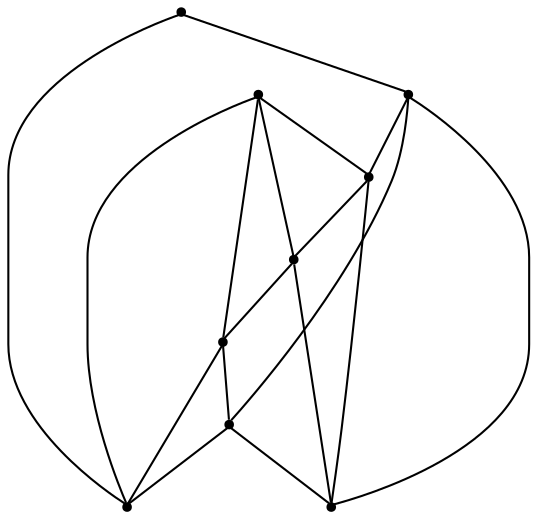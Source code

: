 graph {
  node [shape=point,comment="{\"directed\":false,\"doi\":\"10.1007/978-3-319-73915-1_15\",\"figure\":\"4 (4)\"}"]

  v0 [pos="725.4530416726053,377.0425343780723"]
  v1 [pos="692.1143973346069,343.7042986271778"]
  v2 [pos="692.1143973346069,410.3807701289667"]
  v3 [pos="617.1024475741106,452.0535648175847"]
  v4 [pos="658.7757529966085,377.0425343780723"]
  v5 [pos="658.7757529966084,443.7190058798611"]
  v6 [pos="625.4371086586101,410.3807701289667"]
  v7 [pos="692.1143973346069,377.0425343780723"]
  v8 [pos="658.7757529966085,410.3807701289667"]

  v0 -- v5 [id="-1",pos="725.4530416726053,377.0425343780723 751.3821728151909,380.74724557153985 771.7604166232557,401.12107464045465 775.4610081796028,427.0498880044139 780.0658906240319,459.2713022686238 757.6748190421577,489.1215334976492 725.4530416726053,493.7263595062027 693.2312643030529,498.32705231826156 663.3806354410376,475.940420144071 658.7757529966084,443.7190058798611"]
  v6 -- v8 [id="-2",pos="625.4371086586101,410.3807701289667 658.7757529966085,410.3807701289667 658.7757529966085,410.3807701289667 658.7757529966085,410.3807701289667"]
  v8 -- v2 [id="-3",pos="658.7757529966085,410.3807701289667 692.1143973346069,410.3807701289667 692.1143973346069,410.3807701289667 692.1143973346069,410.3807701289667"]
  v4 -- v7 [id="-4",pos="658.7757529966085,377.0425343780723 692.1143973346069,377.0425343780723 692.1143973346069,377.0425343780723 692.1143973346069,377.0425343780723"]
  v7 -- v0 [id="-5",pos="692.1143973346069,377.0425343780723 725.4530416726053,377.0425343780723 725.4530416726053,377.0425343780723 725.4530416726053,377.0425343780723"]
  v7 -- v2 [id="-6",pos="692.1143973346069,377.0425343780723 692.1143973346069,410.3807701289667 692.1143973346069,410.3807701289667 692.1143973346069,410.3807701289667"]
  v7 -- v1 [id="-7",pos="692.1143973346069,377.0425343780723 692.1143973346069,343.7042986271778 692.1143973346069,343.7042986271778 692.1143973346069,343.7042986271778"]
  v3 -- v1 [id="-8",pos="617.1024475741106,452.0535648175847 575.4291421516126,452.0535648175847 562.9271505248631,414.5480495978285 560.8434852537382,379.1261741125032 558.7598199826134,343.7042986271778 567.094481067113,310.3660628762834 600.4331254051114,293.6969450008362 633.7717697431098,277.02782712538897 692.1143973346069,277.02782712538897 692.1143973346069,343.7042986271778"]
  v6 -- v1 [id="-9",pos="625.4371086586101,410.3807701289667 599.5121107631749,406.6760589354991 579.1339305435278,386.3022298665843 575.4291421516126,360.37341650262505 570.8283929543338,328.1520022384151 593.2153312890578,298.29763781289506 625.4371086586101,293.6969450008362 657.6588860281626,289.0962521887773 687.5136481373282,311.4828843629679 692.1143973346069,343.7042986271778"]
  v6 -- v5 [id="-10",pos="625.4371086586101,410.3807701289667 625.4371086586101,428.7959727605054 640.3602928776249,443.7190058798611 658.7757529966084,443.7190058798611"]
  v8 -- v4 [id="-11",pos="658.7757529966085,410.3807701289667 658.7757529966085,377.0425343780723 658.7757529966085,377.0425343780723 658.7757529966085,377.0425343780723"]
  v4 -- v1 [id="-12",pos="658.7757529966085,377.0425343780723 658.7757529966085,358.63149673684745 673.7031340511913,343.7042986271778 692.1143973346069,343.7042986271778"]
  v3 -- v0 [id="-13",pos="617.1024475741106,452.0535648175847 617.1024475741106,493.7263595062027 654.6084224543587,506.2281979127881 690.030732063482,508.311837647219 725.4530416726053,510.3954773816499 758.7916860106036,502.0609184439263 775.4610081796028,468.7226826930319 792.130330348602,435.38444694213746 792.130330348602,377.0425343780723 725.4530416726053,377.0425343780723"]
  v2 -- v0 [id="-14",pos="692.1143973346069,410.3807701289667 710.5298574535905,410.3807701289667 725.4530416726053,395.4577370096109 725.4530416726053,377.0425343780723"]
  v5 -- v8 [id="-15",pos="658.7757529966084,443.7190058798611 658.7757529966085,410.3807701289667 658.7757529966085,410.3807701289667 658.7757529966085,410.3807701289667"]
  v5 -- v2 [id="-16",pos="658.7757529966084,443.7190058798611 677.1912131155922,443.7190058798611 692.1143973346069,428.7959727605054 692.1143973346069,410.3807701289667"]
  v6 -- v4 [id="-17",pos="625.4371086586101,410.3807701289667 625.4371086586101,391.96973248774185 640.3602928776249,377.0425343780723 658.7757529966085,377.0425343780723"]
}